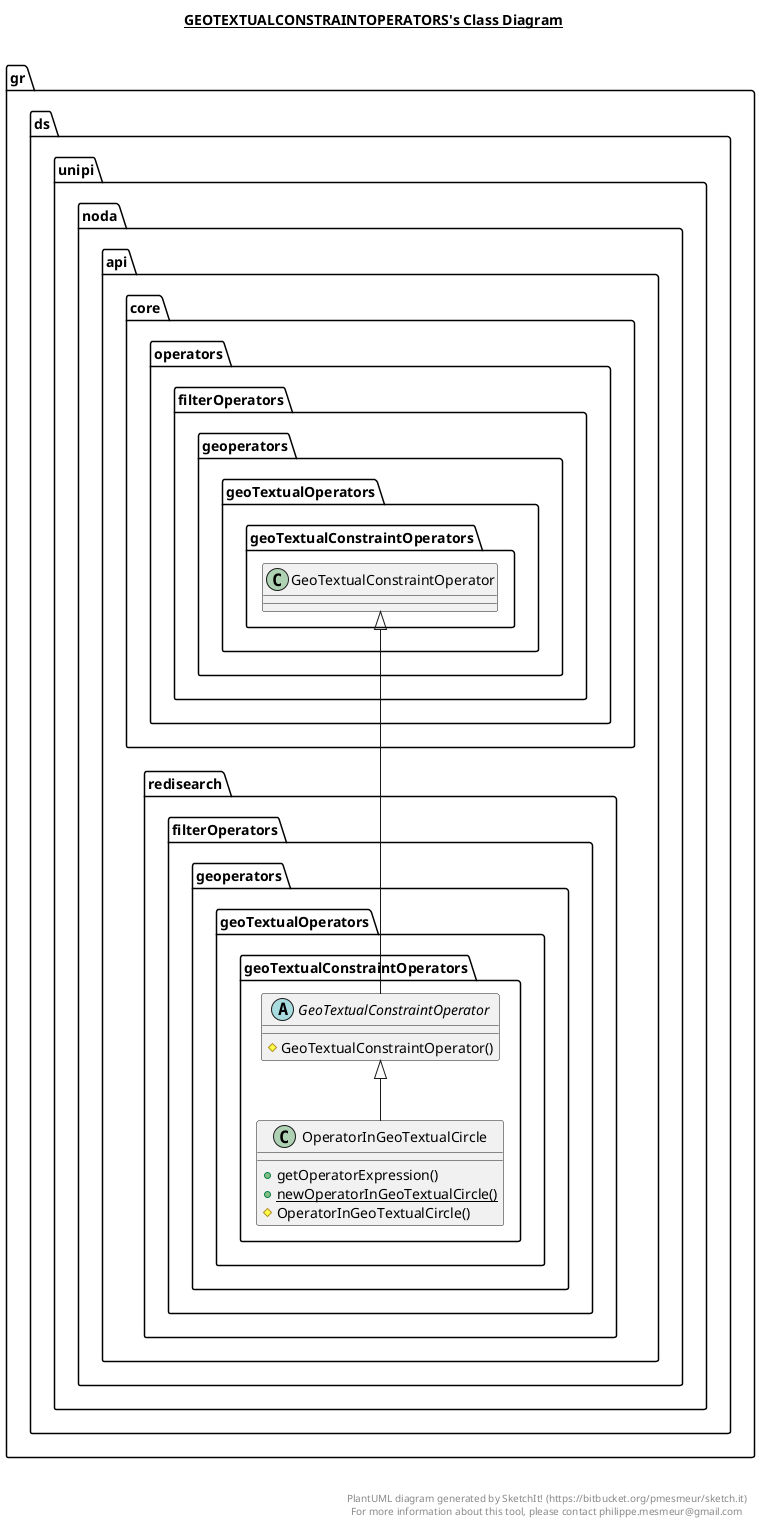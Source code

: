 @startuml

title __GEOTEXTUALCONSTRAINTOPERATORS's Class Diagram__\n

  namespace gr.ds.unipi.noda.api.redisearch {
    namespace filterOperators {
      namespace geoperators.geoTextualOperators {
        namespace geoTextualConstraintOperators {
          abstract class gr.ds.unipi.noda.api.redisearch.filterOperators.geoperators.geoTextualOperators.geoTextualConstraintOperators.GeoTextualConstraintOperator {
              # GeoTextualConstraintOperator()
          }
        }
      }
    }
  }
  

  namespace gr.ds.unipi.noda.api.redisearch {
    namespace filterOperators {
      namespace geoperators.geoTextualOperators {
        namespace geoTextualConstraintOperators {
          class gr.ds.unipi.noda.api.redisearch.filterOperators.geoperators.geoTextualOperators.geoTextualConstraintOperators.OperatorInGeoTextualCircle {
              + getOperatorExpression()
              {static} + newOperatorInGeoTextualCircle()
              # OperatorInGeoTextualCircle()
          }
        }
      }
    }
  }
  

  gr.ds.unipi.noda.api.redisearch.filterOperators.geoperators.geoTextualOperators.geoTextualConstraintOperators.GeoTextualConstraintOperator -up-|> gr.ds.unipi.noda.api.core.operators.filterOperators.geoperators.geoTextualOperators.geoTextualConstraintOperators.GeoTextualConstraintOperator
  gr.ds.unipi.noda.api.redisearch.filterOperators.geoperators.geoTextualOperators.geoTextualConstraintOperators.OperatorInGeoTextualCircle -up-|> gr.ds.unipi.noda.api.redisearch.filterOperators.geoperators.geoTextualOperators.geoTextualConstraintOperators.GeoTextualConstraintOperator


right footer


PlantUML diagram generated by SketchIt! (https://bitbucket.org/pmesmeur/sketch.it)
For more information about this tool, please contact philippe.mesmeur@gmail.com
endfooter

@enduml
